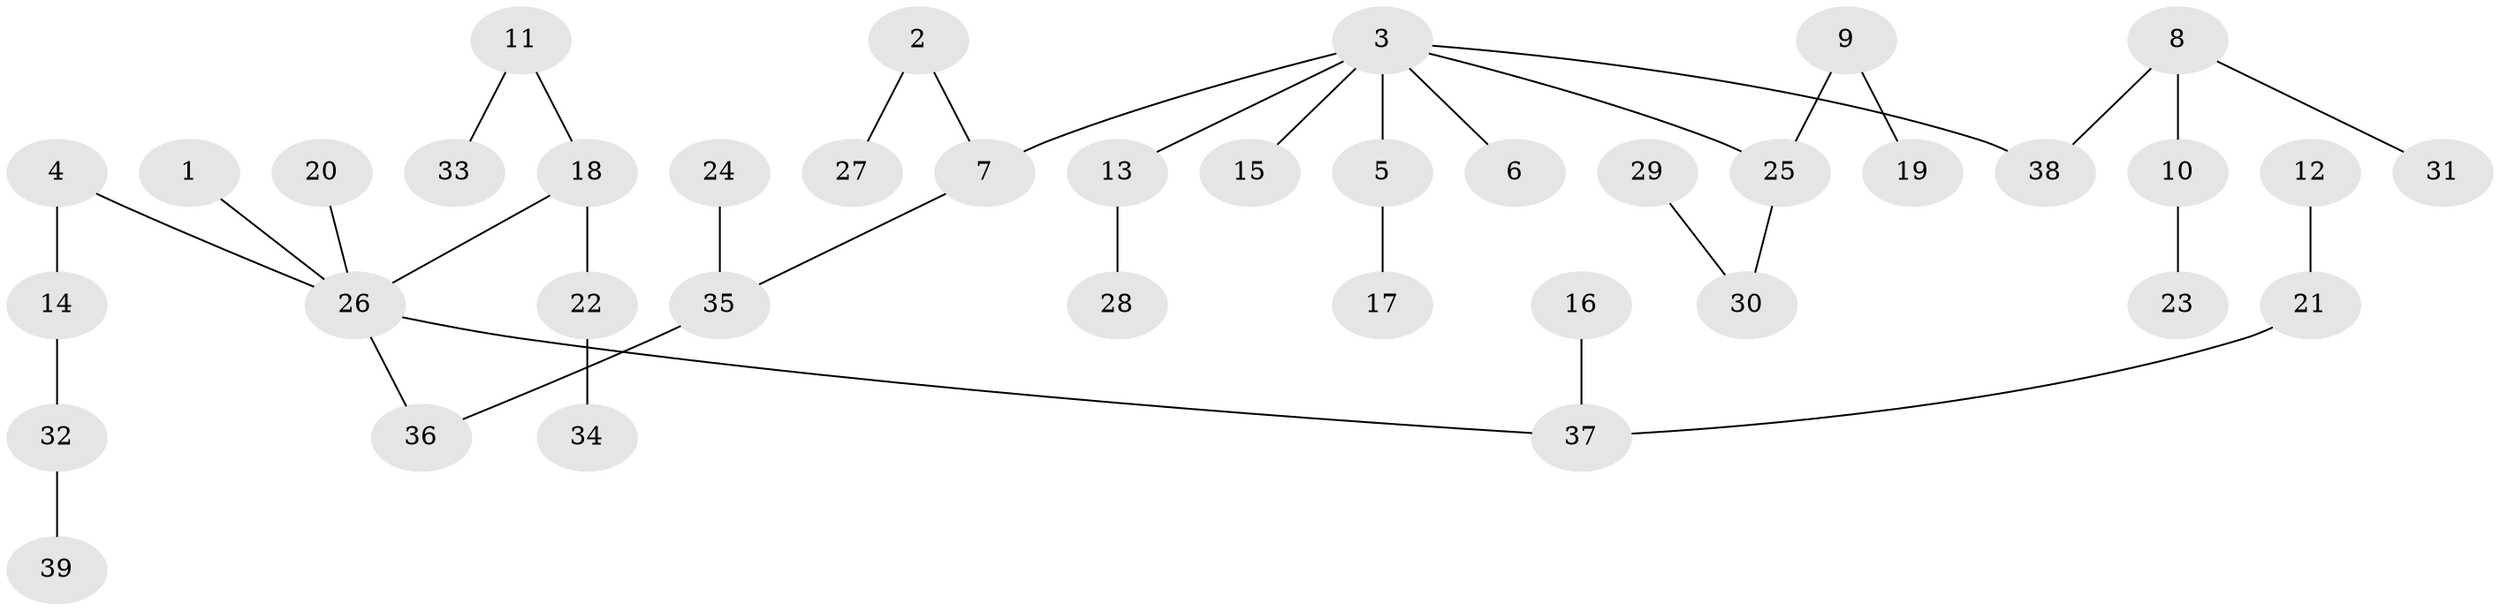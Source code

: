 // original degree distribution, {8: 0.025974025974025976, 4: 0.05194805194805195, 5: 0.03896103896103896, 1: 0.45454545454545453, 2: 0.37662337662337664, 3: 0.05194805194805195}
// Generated by graph-tools (version 1.1) at 2025/37/03/04/25 23:37:17]
// undirected, 39 vertices, 38 edges
graph export_dot {
  node [color=gray90,style=filled];
  1;
  2;
  3;
  4;
  5;
  6;
  7;
  8;
  9;
  10;
  11;
  12;
  13;
  14;
  15;
  16;
  17;
  18;
  19;
  20;
  21;
  22;
  23;
  24;
  25;
  26;
  27;
  28;
  29;
  30;
  31;
  32;
  33;
  34;
  35;
  36;
  37;
  38;
  39;
  1 -- 26 [weight=1.0];
  2 -- 7 [weight=1.0];
  2 -- 27 [weight=1.0];
  3 -- 5 [weight=1.0];
  3 -- 6 [weight=1.0];
  3 -- 7 [weight=1.0];
  3 -- 13 [weight=1.0];
  3 -- 15 [weight=1.0];
  3 -- 25 [weight=1.0];
  3 -- 38 [weight=1.0];
  4 -- 14 [weight=1.0];
  4 -- 26 [weight=1.0];
  5 -- 17 [weight=1.0];
  7 -- 35 [weight=1.0];
  8 -- 10 [weight=1.0];
  8 -- 31 [weight=1.0];
  8 -- 38 [weight=1.0];
  9 -- 19 [weight=1.0];
  9 -- 25 [weight=1.0];
  10 -- 23 [weight=1.0];
  11 -- 18 [weight=1.0];
  11 -- 33 [weight=1.0];
  12 -- 21 [weight=1.0];
  13 -- 28 [weight=1.0];
  14 -- 32 [weight=1.0];
  16 -- 37 [weight=1.0];
  18 -- 22 [weight=1.0];
  18 -- 26 [weight=1.0];
  20 -- 26 [weight=1.0];
  21 -- 37 [weight=1.0];
  22 -- 34 [weight=1.0];
  24 -- 35 [weight=1.0];
  25 -- 30 [weight=1.0];
  26 -- 36 [weight=1.0];
  26 -- 37 [weight=1.0];
  29 -- 30 [weight=1.0];
  32 -- 39 [weight=1.0];
  35 -- 36 [weight=1.0];
}
